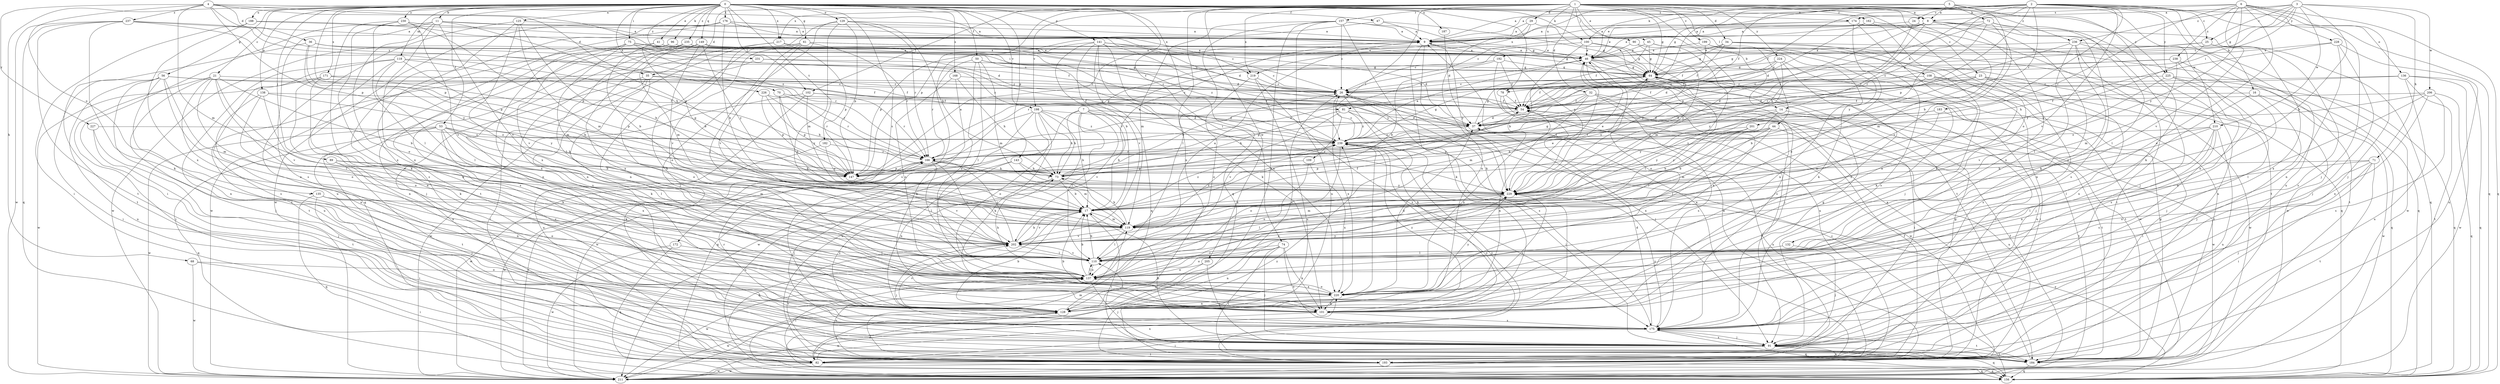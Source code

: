strict digraph  {
0;
1;
2;
3;
4;
5;
6;
7;
8;
9;
11;
14;
16;
17;
21;
23;
24;
25;
26;
29;
32;
34;
35;
36;
37;
41;
44;
45;
46;
47;
50;
53;
54;
56;
61;
64;
68;
70;
71;
72;
73;
74;
75;
78;
81;
82;
89;
90;
91;
96;
100;
101;
102;
108;
109;
110;
118;
119;
125;
128;
129;
132;
135;
136;
137;
138;
141;
143;
147;
149;
156;
157;
162;
166;
168;
171;
172;
174;
175;
176;
182;
183;
184;
187;
188;
192;
193;
198;
199;
201;
202;
205;
206;
210;
211;
217;
219;
220;
224;
225;
226;
227;
228;
229;
230;
231;
235;
236;
237;
238;
239;
0 -> 8  [label=a];
0 -> 11  [label=b];
0 -> 14  [label=b];
0 -> 21  [label=c];
0 -> 41  [label=e];
0 -> 47  [label=f];
0 -> 50  [label=f];
0 -> 53  [label=f];
0 -> 56  [label=g];
0 -> 61  [label=g];
0 -> 68  [label=h];
0 -> 70  [label=h];
0 -> 74  [label=i];
0 -> 75  [label=i];
0 -> 78  [label=i];
0 -> 89  [label=j];
0 -> 96  [label=k];
0 -> 100  [label=k];
0 -> 102  [label=l];
0 -> 118  [label=m];
0 -> 125  [label=n];
0 -> 129  [label=o];
0 -> 138  [label=p];
0 -> 141  [label=p];
0 -> 143  [label=p];
0 -> 147  [label=p];
0 -> 149  [label=q];
0 -> 156  [label=q];
0 -> 168  [label=s];
0 -> 171  [label=s];
0 -> 172  [label=s];
0 -> 174  [label=s];
0 -> 176  [label=t];
0 -> 182  [label=t];
0 -> 187  [label=u];
0 -> 188  [label=u];
0 -> 198  [label=v];
0 -> 217  [label=x];
0 -> 230  [label=z];
0 -> 231  [label=z];
0 -> 235  [label=z];
1 -> 8  [label=a];
1 -> 23  [label=c];
1 -> 29  [label=d];
1 -> 32  [label=d];
1 -> 34  [label=d];
1 -> 35  [label=d];
1 -> 44  [label=e];
1 -> 45  [label=e];
1 -> 64  [label=g];
1 -> 90  [label=j];
1 -> 102  [label=l];
1 -> 108  [label=l];
1 -> 109  [label=l];
1 -> 128  [label=n];
1 -> 132  [label=o];
1 -> 147  [label=p];
1 -> 157  [label=r];
1 -> 162  [label=r];
1 -> 192  [label=u];
1 -> 198  [label=v];
1 -> 199  [label=v];
1 -> 205  [label=w];
1 -> 217  [label=x];
1 -> 219  [label=x];
1 -> 224  [label=y];
1 -> 225  [label=y];
1 -> 236  [label=z];
2 -> 14  [label=b];
2 -> 16  [label=b];
2 -> 24  [label=c];
2 -> 25  [label=c];
2 -> 54  [label=f];
2 -> 64  [label=g];
2 -> 78  [label=i];
2 -> 91  [label=j];
2 -> 100  [label=k];
2 -> 147  [label=p];
2 -> 156  [label=q];
2 -> 166  [label=r];
2 -> 183  [label=t];
2 -> 193  [label=u];
2 -> 201  [label=v];
2 -> 202  [label=v];
2 -> 219  [label=x];
2 -> 225  [label=y];
3 -> 8  [label=a];
3 -> 17  [label=b];
3 -> 25  [label=c];
3 -> 26  [label=c];
3 -> 64  [label=g];
3 -> 71  [label=h];
3 -> 81  [label=i];
3 -> 206  [label=w];
3 -> 210  [label=w];
3 -> 236  [label=z];
4 -> 35  [label=d];
4 -> 36  [label=d];
4 -> 81  [label=i];
4 -> 119  [label=m];
4 -> 135  [label=o];
4 -> 147  [label=p];
4 -> 219  [label=x];
4 -> 226  [label=y];
4 -> 227  [label=y];
4 -> 237  [label=z];
5 -> 8  [label=a];
5 -> 9  [label=a];
5 -> 17  [label=b];
5 -> 46  [label=e];
5 -> 54  [label=f];
5 -> 72  [label=h];
5 -> 101  [label=k];
5 -> 210  [label=w];
6 -> 9  [label=a];
6 -> 91  [label=j];
6 -> 136  [label=o];
6 -> 137  [label=o];
6 -> 156  [label=q];
6 -> 166  [label=r];
6 -> 174  [label=s];
6 -> 202  [label=v];
6 -> 228  [label=y];
6 -> 229  [label=y];
6 -> 238  [label=z];
7 -> 17  [label=b];
7 -> 37  [label=d];
7 -> 73  [label=h];
7 -> 110  [label=l];
7 -> 193  [label=u];
7 -> 202  [label=v];
7 -> 211  [label=w];
7 -> 229  [label=y];
8 -> 9  [label=a];
8 -> 26  [label=c];
8 -> 46  [label=e];
8 -> 73  [label=h];
8 -> 91  [label=j];
8 -> 101  [label=k];
8 -> 147  [label=p];
8 -> 175  [label=s];
8 -> 220  [label=x];
9 -> 46  [label=e];
9 -> 101  [label=k];
9 -> 211  [label=w];
9 -> 229  [label=y];
11 -> 9  [label=a];
11 -> 64  [label=g];
11 -> 82  [label=i];
11 -> 137  [label=o];
11 -> 147  [label=p];
11 -> 175  [label=s];
11 -> 202  [label=v];
11 -> 220  [label=x];
14 -> 37  [label=d];
14 -> 110  [label=l];
14 -> 211  [label=w];
14 -> 229  [label=y];
16 -> 54  [label=f];
16 -> 91  [label=j];
16 -> 211  [label=w];
16 -> 220  [label=x];
17 -> 119  [label=m];
17 -> 156  [label=q];
17 -> 184  [label=t];
17 -> 202  [label=v];
17 -> 239  [label=z];
21 -> 17  [label=b];
21 -> 26  [label=c];
21 -> 82  [label=i];
21 -> 91  [label=j];
21 -> 110  [label=l];
21 -> 128  [label=n];
21 -> 137  [label=o];
21 -> 202  [label=v];
23 -> 17  [label=b];
23 -> 26  [label=c];
23 -> 37  [label=d];
23 -> 91  [label=j];
23 -> 156  [label=q];
23 -> 175  [label=s];
24 -> 9  [label=a];
24 -> 119  [label=m];
24 -> 239  [label=z];
25 -> 46  [label=e];
25 -> 64  [label=g];
25 -> 175  [label=s];
25 -> 220  [label=x];
25 -> 229  [label=y];
26 -> 54  [label=f];
26 -> 64  [label=g];
26 -> 101  [label=k];
26 -> 175  [label=s];
26 -> 220  [label=x];
29 -> 9  [label=a];
29 -> 128  [label=n];
29 -> 147  [label=p];
29 -> 184  [label=t];
32 -> 54  [label=f];
32 -> 82  [label=i];
32 -> 119  [label=m];
32 -> 147  [label=p];
32 -> 166  [label=r];
32 -> 175  [label=s];
32 -> 184  [label=t];
34 -> 46  [label=e];
34 -> 54  [label=f];
34 -> 64  [label=g];
34 -> 91  [label=j];
34 -> 156  [label=q];
34 -> 211  [label=w];
35 -> 26  [label=c];
35 -> 82  [label=i];
35 -> 101  [label=k];
35 -> 137  [label=o];
35 -> 166  [label=r];
35 -> 193  [label=u];
36 -> 26  [label=c];
36 -> 46  [label=e];
36 -> 54  [label=f];
36 -> 147  [label=p];
36 -> 184  [label=t];
36 -> 229  [label=y];
37 -> 64  [label=g];
37 -> 193  [label=u];
37 -> 239  [label=z];
41 -> 17  [label=b];
41 -> 37  [label=d];
41 -> 46  [label=e];
41 -> 211  [label=w];
44 -> 17  [label=b];
44 -> 73  [label=h];
44 -> 110  [label=l];
44 -> 119  [label=m];
44 -> 193  [label=u];
44 -> 220  [label=x];
44 -> 229  [label=y];
44 -> 239  [label=z];
45 -> 46  [label=e];
45 -> 54  [label=f];
45 -> 64  [label=g];
45 -> 119  [label=m];
45 -> 156  [label=q];
46 -> 64  [label=g];
46 -> 91  [label=j];
46 -> 137  [label=o];
46 -> 175  [label=s];
46 -> 211  [label=w];
47 -> 9  [label=a];
47 -> 64  [label=g];
47 -> 175  [label=s];
50 -> 26  [label=c];
50 -> 64  [label=g];
50 -> 110  [label=l];
50 -> 119  [label=m];
50 -> 137  [label=o];
50 -> 166  [label=r];
53 -> 17  [label=b];
53 -> 73  [label=h];
53 -> 101  [label=k];
53 -> 110  [label=l];
53 -> 156  [label=q];
53 -> 184  [label=t];
53 -> 211  [label=w];
53 -> 220  [label=x];
53 -> 239  [label=z];
54 -> 37  [label=d];
54 -> 128  [label=n];
54 -> 184  [label=t];
54 -> 220  [label=x];
56 -> 26  [label=c];
56 -> 54  [label=f];
56 -> 82  [label=i];
56 -> 119  [label=m];
56 -> 128  [label=n];
56 -> 137  [label=o];
56 -> 175  [label=s];
56 -> 193  [label=u];
61 -> 46  [label=e];
61 -> 64  [label=g];
61 -> 110  [label=l];
61 -> 128  [label=n];
61 -> 137  [label=o];
61 -> 166  [label=r];
61 -> 202  [label=v];
64 -> 26  [label=c];
64 -> 54  [label=f];
64 -> 82  [label=i];
64 -> 110  [label=l];
64 -> 184  [label=t];
64 -> 193  [label=u];
64 -> 229  [label=y];
68 -> 82  [label=i];
68 -> 137  [label=o];
68 -> 211  [label=w];
70 -> 17  [label=b];
70 -> 54  [label=f];
70 -> 147  [label=p];
70 -> 166  [label=r];
71 -> 82  [label=i];
71 -> 91  [label=j];
71 -> 110  [label=l];
71 -> 137  [label=o];
71 -> 147  [label=p];
71 -> 184  [label=t];
72 -> 9  [label=a];
72 -> 110  [label=l];
72 -> 193  [label=u];
72 -> 202  [label=v];
72 -> 229  [label=y];
72 -> 239  [label=z];
73 -> 9  [label=a];
73 -> 17  [label=b];
73 -> 26  [label=c];
73 -> 64  [label=g];
73 -> 175  [label=s];
73 -> 193  [label=u];
73 -> 229  [label=y];
74 -> 91  [label=j];
74 -> 101  [label=k];
74 -> 110  [label=l];
74 -> 128  [label=n];
74 -> 137  [label=o];
74 -> 175  [label=s];
74 -> 184  [label=t];
75 -> 46  [label=e];
75 -> 54  [label=f];
75 -> 119  [label=m];
75 -> 166  [label=r];
75 -> 202  [label=v];
75 -> 220  [label=x];
75 -> 239  [label=z];
78 -> 54  [label=f];
78 -> 91  [label=j];
78 -> 211  [label=w];
81 -> 37  [label=d];
81 -> 73  [label=h];
81 -> 202  [label=v];
81 -> 229  [label=y];
81 -> 239  [label=z];
82 -> 54  [label=f];
82 -> 128  [label=n];
82 -> 156  [label=q];
82 -> 211  [label=w];
82 -> 220  [label=x];
82 -> 239  [label=z];
89 -> 73  [label=h];
89 -> 91  [label=j];
89 -> 119  [label=m];
89 -> 128  [label=n];
90 -> 46  [label=e];
90 -> 202  [label=v];
90 -> 229  [label=y];
91 -> 17  [label=b];
91 -> 82  [label=i];
91 -> 156  [label=q];
91 -> 175  [label=s];
91 -> 184  [label=t];
91 -> 193  [label=u];
96 -> 17  [label=b];
96 -> 26  [label=c];
96 -> 46  [label=e];
96 -> 128  [label=n];
96 -> 211  [label=w];
100 -> 17  [label=b];
100 -> 26  [label=c];
100 -> 46  [label=e];
100 -> 64  [label=g];
100 -> 229  [label=y];
101 -> 17  [label=b];
101 -> 46  [label=e];
101 -> 175  [label=s];
101 -> 211  [label=w];
101 -> 239  [label=z];
102 -> 54  [label=f];
102 -> 166  [label=r];
102 -> 193  [label=u];
102 -> 211  [label=w];
102 -> 229  [label=y];
108 -> 26  [label=c];
108 -> 37  [label=d];
108 -> 82  [label=i];
108 -> 184  [label=t];
108 -> 211  [label=w];
109 -> 137  [label=o];
109 -> 147  [label=p];
109 -> 220  [label=x];
110 -> 17  [label=b];
110 -> 137  [label=o];
110 -> 202  [label=v];
118 -> 17  [label=b];
118 -> 64  [label=g];
118 -> 110  [label=l];
118 -> 128  [label=n];
118 -> 147  [label=p];
118 -> 175  [label=s];
118 -> 184  [label=t];
119 -> 46  [label=e];
119 -> 54  [label=f];
119 -> 73  [label=h];
119 -> 110  [label=l];
119 -> 202  [label=v];
119 -> 239  [label=z];
125 -> 9  [label=a];
125 -> 17  [label=b];
125 -> 119  [label=m];
125 -> 175  [label=s];
125 -> 193  [label=u];
125 -> 220  [label=x];
128 -> 17  [label=b];
128 -> 26  [label=c];
128 -> 82  [label=i];
128 -> 110  [label=l];
128 -> 202  [label=v];
128 -> 211  [label=w];
128 -> 229  [label=y];
129 -> 9  [label=a];
129 -> 73  [label=h];
129 -> 91  [label=j];
129 -> 101  [label=k];
129 -> 119  [label=m];
129 -> 147  [label=p];
129 -> 166  [label=r];
132 -> 91  [label=j];
132 -> 110  [label=l];
135 -> 17  [label=b];
135 -> 82  [label=i];
135 -> 137  [label=o];
135 -> 156  [label=q];
135 -> 202  [label=v];
136 -> 26  [label=c];
136 -> 54  [label=f];
136 -> 156  [label=q];
136 -> 184  [label=t];
136 -> 193  [label=u];
136 -> 211  [label=w];
137 -> 17  [label=b];
137 -> 73  [label=h];
137 -> 82  [label=i];
137 -> 91  [label=j];
137 -> 110  [label=l];
137 -> 211  [label=w];
137 -> 220  [label=x];
137 -> 229  [label=y];
138 -> 54  [label=f];
138 -> 128  [label=n];
138 -> 137  [label=o];
138 -> 202  [label=v];
138 -> 229  [label=y];
141 -> 17  [label=b];
141 -> 37  [label=d];
141 -> 46  [label=e];
141 -> 101  [label=k];
141 -> 147  [label=p];
141 -> 156  [label=q];
141 -> 202  [label=v];
141 -> 220  [label=x];
141 -> 229  [label=y];
143 -> 73  [label=h];
143 -> 91  [label=j];
143 -> 128  [label=n];
143 -> 229  [label=y];
147 -> 9  [label=a];
147 -> 46  [label=e];
147 -> 202  [label=v];
149 -> 46  [label=e];
149 -> 128  [label=n];
149 -> 175  [label=s];
149 -> 202  [label=v];
149 -> 220  [label=x];
149 -> 229  [label=y];
149 -> 239  [label=z];
156 -> 26  [label=c];
156 -> 229  [label=y];
157 -> 9  [label=a];
157 -> 26  [label=c];
157 -> 101  [label=k];
157 -> 110  [label=l];
157 -> 119  [label=m];
157 -> 128  [label=n];
157 -> 193  [label=u];
157 -> 229  [label=y];
162 -> 9  [label=a];
162 -> 37  [label=d];
162 -> 101  [label=k];
162 -> 184  [label=t];
166 -> 73  [label=h];
166 -> 110  [label=l];
166 -> 119  [label=m];
166 -> 147  [label=p];
166 -> 202  [label=v];
166 -> 211  [label=w];
168 -> 26  [label=c];
168 -> 73  [label=h];
168 -> 101  [label=k];
168 -> 137  [label=o];
171 -> 26  [label=c];
171 -> 54  [label=f];
171 -> 101  [label=k];
171 -> 128  [label=n];
171 -> 147  [label=p];
171 -> 211  [label=w];
172 -> 110  [label=l];
172 -> 156  [label=q];
172 -> 211  [label=w];
174 -> 9  [label=a];
174 -> 46  [label=e];
174 -> 128  [label=n];
174 -> 137  [label=o];
174 -> 156  [label=q];
175 -> 37  [label=d];
175 -> 64  [label=g];
175 -> 82  [label=i];
175 -> 91  [label=j];
175 -> 156  [label=q];
175 -> 166  [label=r];
175 -> 184  [label=t];
175 -> 229  [label=y];
176 -> 9  [label=a];
176 -> 17  [label=b];
176 -> 26  [label=c];
176 -> 37  [label=d];
176 -> 156  [label=q];
176 -> 184  [label=t];
176 -> 211  [label=w];
182 -> 166  [label=r];
182 -> 211  [label=w];
182 -> 229  [label=y];
183 -> 37  [label=d];
183 -> 82  [label=i];
183 -> 119  [label=m];
183 -> 166  [label=r];
184 -> 9  [label=a];
184 -> 54  [label=f];
184 -> 64  [label=g];
184 -> 156  [label=q];
187 -> 37  [label=d];
188 -> 9  [label=a];
188 -> 37  [label=d];
188 -> 82  [label=i];
188 -> 220  [label=x];
192 -> 17  [label=b];
192 -> 54  [label=f];
192 -> 64  [label=g];
192 -> 166  [label=r];
192 -> 193  [label=u];
193 -> 9  [label=a];
193 -> 54  [label=f];
193 -> 64  [label=g];
193 -> 119  [label=m];
193 -> 137  [label=o];
193 -> 156  [label=q];
193 -> 202  [label=v];
193 -> 211  [label=w];
193 -> 239  [label=z];
198 -> 17  [label=b];
198 -> 37  [label=d];
198 -> 73  [label=h];
198 -> 101  [label=k];
198 -> 137  [label=o];
198 -> 156  [label=q];
198 -> 211  [label=w];
198 -> 239  [label=z];
199 -> 46  [label=e];
199 -> 54  [label=f];
199 -> 101  [label=k];
199 -> 128  [label=n];
199 -> 175  [label=s];
201 -> 17  [label=b];
201 -> 229  [label=y];
201 -> 239  [label=z];
202 -> 9  [label=a];
202 -> 17  [label=b];
202 -> 91  [label=j];
202 -> 110  [label=l];
202 -> 166  [label=r];
205 -> 91  [label=j];
205 -> 128  [label=n];
205 -> 137  [label=o];
206 -> 54  [label=f];
206 -> 110  [label=l];
206 -> 156  [label=q];
206 -> 175  [label=s];
206 -> 220  [label=x];
206 -> 239  [label=z];
210 -> 17  [label=b];
210 -> 110  [label=l];
210 -> 128  [label=n];
210 -> 175  [label=s];
210 -> 193  [label=u];
210 -> 229  [label=y];
210 -> 239  [label=z];
211 -> 166  [label=r];
211 -> 239  [label=z];
217 -> 46  [label=e];
217 -> 128  [label=n];
217 -> 147  [label=p];
217 -> 175  [label=s];
219 -> 26  [label=c];
219 -> 137  [label=o];
219 -> 175  [label=s];
219 -> 193  [label=u];
220 -> 37  [label=d];
220 -> 101  [label=k];
220 -> 128  [label=n];
220 -> 137  [label=o];
220 -> 229  [label=y];
220 -> 239  [label=z];
224 -> 37  [label=d];
224 -> 54  [label=f];
224 -> 64  [label=g];
224 -> 101  [label=k];
224 -> 220  [label=x];
224 -> 229  [label=y];
225 -> 26  [label=c];
225 -> 91  [label=j];
225 -> 156  [label=q];
225 -> 175  [label=s];
225 -> 202  [label=v];
226 -> 54  [label=f];
226 -> 73  [label=h];
226 -> 147  [label=p];
226 -> 166  [label=r];
227 -> 91  [label=j];
227 -> 184  [label=t];
227 -> 239  [label=z];
228 -> 46  [label=e];
228 -> 73  [label=h];
228 -> 91  [label=j];
228 -> 128  [label=n];
228 -> 193  [label=u];
229 -> 17  [label=b];
229 -> 46  [label=e];
229 -> 110  [label=l];
229 -> 119  [label=m];
229 -> 137  [label=o];
230 -> 9  [label=a];
230 -> 101  [label=k];
230 -> 110  [label=l];
230 -> 147  [label=p];
230 -> 202  [label=v];
230 -> 220  [label=x];
231 -> 64  [label=g];
231 -> 193  [label=u];
231 -> 239  [label=z];
235 -> 46  [label=e];
235 -> 91  [label=j];
235 -> 110  [label=l];
235 -> 119  [label=m];
235 -> 239  [label=z];
236 -> 46  [label=e];
236 -> 82  [label=i];
236 -> 110  [label=l];
236 -> 128  [label=n];
236 -> 166  [label=r];
236 -> 184  [label=t];
236 -> 211  [label=w];
237 -> 9  [label=a];
237 -> 73  [label=h];
237 -> 101  [label=k];
237 -> 156  [label=q];
237 -> 184  [label=t];
237 -> 211  [label=w];
237 -> 239  [label=z];
238 -> 26  [label=c];
238 -> 64  [label=g];
238 -> 119  [label=m];
238 -> 128  [label=n];
238 -> 137  [label=o];
239 -> 26  [label=c];
239 -> 46  [label=e];
239 -> 64  [label=g];
239 -> 91  [label=j];
239 -> 137  [label=o];
239 -> 166  [label=r];
}
